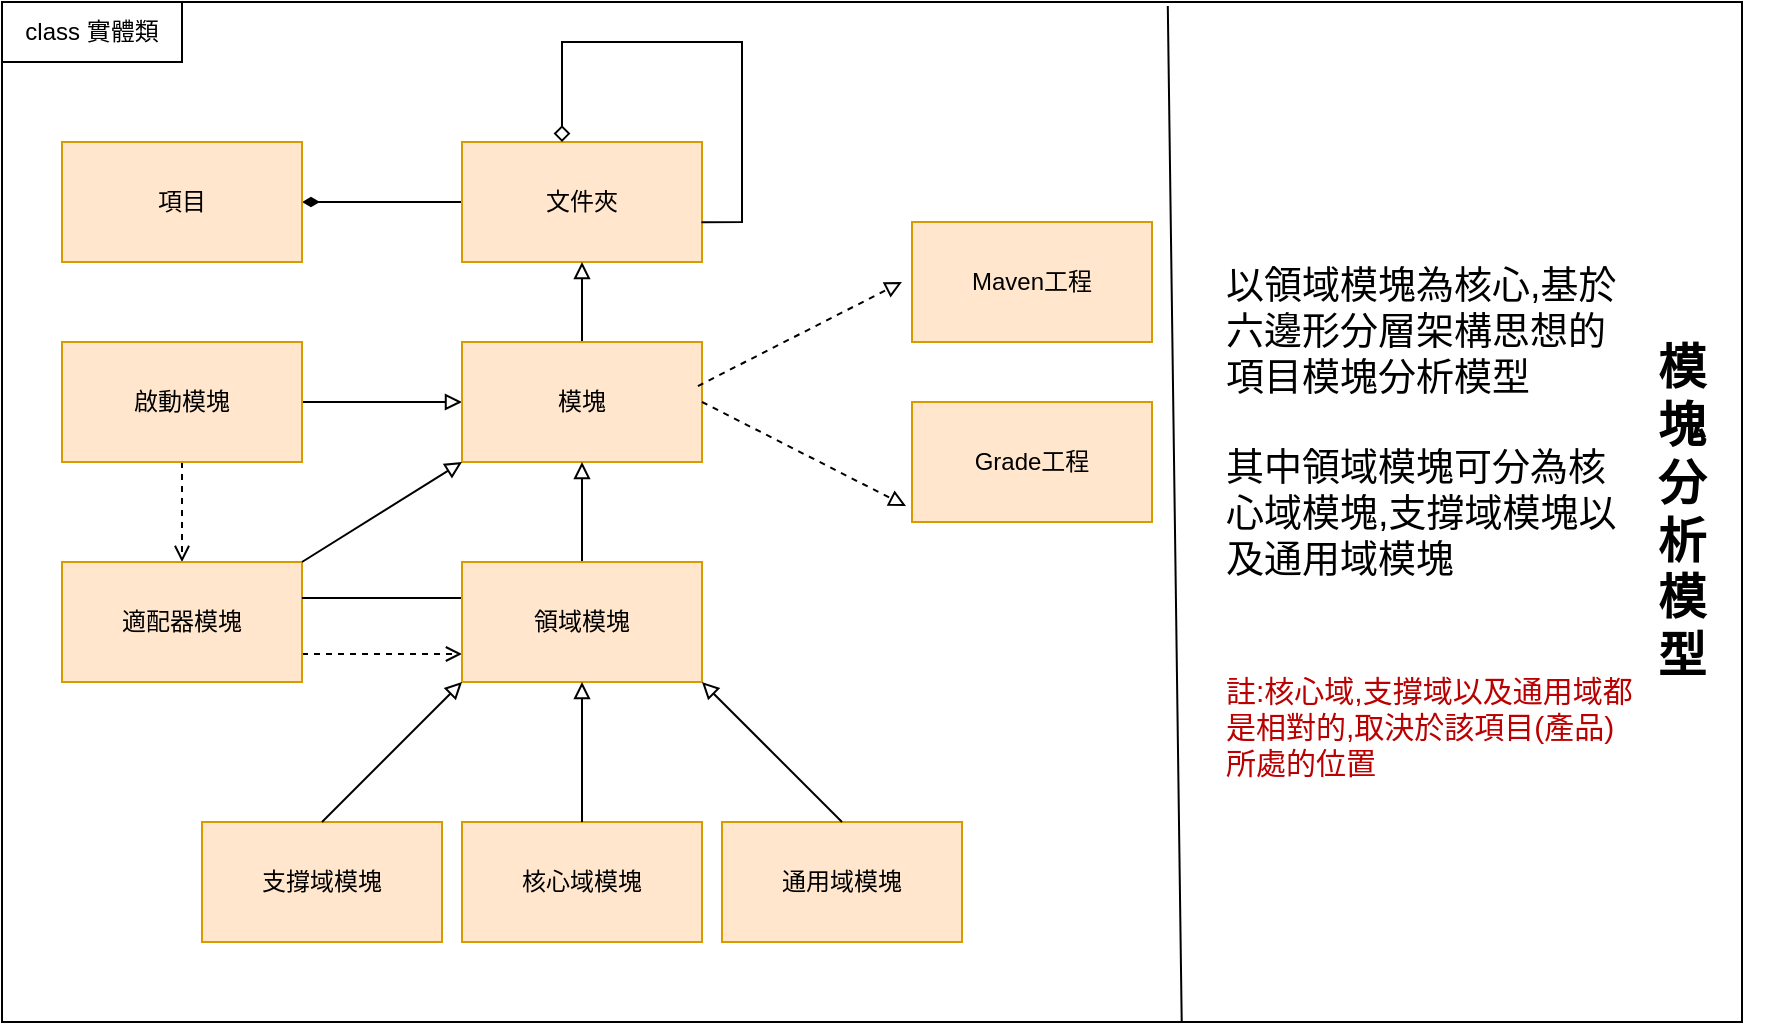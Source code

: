 <mxfile version="26.0.3">
  <diagram name="第 1 页" id="wMiKD-tkxedJafJECGsB">
    <mxGraphModel grid="1" page="1" gridSize="10" guides="1" tooltips="1" connect="1" arrows="1" fold="1" pageScale="1" pageWidth="1169" pageHeight="827" math="0" shadow="0">
      <root>
        <mxCell id="0" />
        <mxCell id="1" parent="0" />
        <mxCell id="mq5QeWJbAFbcRvdoAER3-1" value="" style="rounded=0;whiteSpace=wrap;html=1;" vertex="1" parent="1">
          <mxGeometry x="10" y="10" width="870" height="510" as="geometry" />
        </mxCell>
        <mxCell id="mq5QeWJbAFbcRvdoAER3-2" value="class 實體類" style="rounded=0;whiteSpace=wrap;html=1;" vertex="1" parent="1">
          <mxGeometry x="10" y="10" width="90" height="30" as="geometry" />
        </mxCell>
        <mxCell id="mq5QeWJbAFbcRvdoAER3-14" value="" style="edgeStyle=orthogonalEdgeStyle;rounded=0;orthogonalLoop=1;jettySize=auto;html=1;endArrow=none;endFill=0;startArrow=diamondThin;startFill=1;" edge="1" parent="1" source="mq5QeWJbAFbcRvdoAER3-3" target="mq5QeWJbAFbcRvdoAER3-6">
          <mxGeometry relative="1" as="geometry" />
        </mxCell>
        <mxCell id="mq5QeWJbAFbcRvdoAER3-3" value="項目" style="rounded=0;whiteSpace=wrap;html=1;fillColor=#ffe6cc;strokeColor=#d79b00;" vertex="1" parent="1">
          <mxGeometry x="40" y="80" width="120" height="60" as="geometry" />
        </mxCell>
        <mxCell id="mq5QeWJbAFbcRvdoAER3-15" value="" style="edgeStyle=orthogonalEdgeStyle;rounded=0;orthogonalLoop=1;jettySize=auto;html=1;endArrow=block;endFill=0;" edge="1" parent="1" source="mq5QeWJbAFbcRvdoAER3-4" target="mq5QeWJbAFbcRvdoAER3-7">
          <mxGeometry relative="1" as="geometry" />
        </mxCell>
        <mxCell id="mq5QeWJbAFbcRvdoAER3-16" value="" style="edgeStyle=orthogonalEdgeStyle;rounded=0;orthogonalLoop=1;jettySize=auto;html=1;endArrow=open;endFill=0;dashed=1;" edge="1" parent="1" source="mq5QeWJbAFbcRvdoAER3-4" target="mq5QeWJbAFbcRvdoAER3-5">
          <mxGeometry relative="1" as="geometry" />
        </mxCell>
        <mxCell id="mq5QeWJbAFbcRvdoAER3-4" value="啟動模塊" style="rounded=0;whiteSpace=wrap;html=1;fillColor=#ffe6cc;strokeColor=#d79b00;" vertex="1" parent="1">
          <mxGeometry x="40" y="180" width="120" height="60" as="geometry" />
        </mxCell>
        <mxCell id="mq5QeWJbAFbcRvdoAER3-17" value="" style="edgeStyle=orthogonalEdgeStyle;rounded=0;orthogonalLoop=1;jettySize=auto;html=1;endArrow=open;endFill=0;dashed=1;" edge="1" parent="1">
          <mxGeometry relative="1" as="geometry">
            <mxPoint x="160" y="336" as="sourcePoint" />
            <mxPoint x="240" y="336" as="targetPoint" />
          </mxGeometry>
        </mxCell>
        <mxCell id="mq5QeWJbAFbcRvdoAER3-5" value="適配器模塊" style="rounded=0;whiteSpace=wrap;html=1;fillColor=#ffe6cc;strokeColor=#d79b00;" vertex="1" parent="1">
          <mxGeometry x="40" y="290" width="120" height="60" as="geometry" />
        </mxCell>
        <mxCell id="mq5QeWJbAFbcRvdoAER3-6" value="文件夾" style="rounded=0;whiteSpace=wrap;html=1;fillColor=#ffe6cc;strokeColor=#d79b00;" vertex="1" parent="1">
          <mxGeometry x="240" y="80" width="120" height="60" as="geometry" />
        </mxCell>
        <mxCell id="mq5QeWJbAFbcRvdoAER3-32" value="" style="edgeStyle=orthogonalEdgeStyle;rounded=0;orthogonalLoop=1;jettySize=auto;html=1;endArrow=block;endFill=0;" edge="1" parent="1" source="mq5QeWJbAFbcRvdoAER3-7" target="mq5QeWJbAFbcRvdoAER3-6">
          <mxGeometry relative="1" as="geometry" />
        </mxCell>
        <mxCell id="mq5QeWJbAFbcRvdoAER3-7" value="模塊" style="rounded=0;whiteSpace=wrap;html=1;fillColor=#ffe6cc;strokeColor=#d79b00;" vertex="1" parent="1">
          <mxGeometry x="240" y="180" width="120" height="60" as="geometry" />
        </mxCell>
        <mxCell id="mq5QeWJbAFbcRvdoAER3-18" value="" style="edgeStyle=orthogonalEdgeStyle;rounded=0;orthogonalLoop=1;jettySize=auto;html=1;endArrow=none;endFill=0;" edge="1" parent="1">
          <mxGeometry relative="1" as="geometry">
            <mxPoint x="240" y="308" as="sourcePoint" />
            <mxPoint x="160" y="308" as="targetPoint" />
          </mxGeometry>
        </mxCell>
        <mxCell id="mq5QeWJbAFbcRvdoAER3-33" value="" style="edgeStyle=orthogonalEdgeStyle;rounded=0;orthogonalLoop=1;jettySize=auto;html=1;endArrow=block;endFill=0;" edge="1" parent="1" source="mq5QeWJbAFbcRvdoAER3-8" target="mq5QeWJbAFbcRvdoAER3-7">
          <mxGeometry relative="1" as="geometry" />
        </mxCell>
        <mxCell id="mq5QeWJbAFbcRvdoAER3-8" value="領域模塊" style="rounded=0;whiteSpace=wrap;html=1;fillColor=#ffe6cc;strokeColor=#d79b00;" vertex="1" parent="1">
          <mxGeometry x="240" y="290" width="120" height="60" as="geometry" />
        </mxCell>
        <mxCell id="mq5QeWJbAFbcRvdoAER3-9" value="支撐域模塊" style="rounded=0;whiteSpace=wrap;html=1;fillColor=#ffe6cc;strokeColor=#d79b00;" vertex="1" parent="1">
          <mxGeometry x="110" y="420" width="120" height="60" as="geometry" />
        </mxCell>
        <mxCell id="mq5QeWJbAFbcRvdoAER3-10" value="核心域模塊" style="rounded=0;whiteSpace=wrap;html=1;fillColor=#ffe6cc;strokeColor=#d79b00;" vertex="1" parent="1">
          <mxGeometry x="240" y="420" width="120" height="60" as="geometry" />
        </mxCell>
        <mxCell id="mq5QeWJbAFbcRvdoAER3-11" value="通用域模塊" style="rounded=0;whiteSpace=wrap;html=1;fillColor=#ffe6cc;strokeColor=#d79b00;" vertex="1" parent="1">
          <mxGeometry x="370" y="420" width="120" height="60" as="geometry" />
        </mxCell>
        <mxCell id="mq5QeWJbAFbcRvdoAER3-12" value="Grade工程" style="rounded=0;whiteSpace=wrap;html=1;fillColor=#ffe6cc;strokeColor=#d79b00;" vertex="1" parent="1">
          <mxGeometry x="465" y="210" width="120" height="60" as="geometry" />
        </mxCell>
        <mxCell id="mq5QeWJbAFbcRvdoAER3-13" value="Maven工程" style="rounded=0;whiteSpace=wrap;html=1;fillColor=#ffe6cc;strokeColor=#d79b00;" vertex="1" parent="1">
          <mxGeometry x="465" y="120" width="120" height="60" as="geometry" />
        </mxCell>
        <mxCell id="mq5QeWJbAFbcRvdoAER3-21" value="" style="endArrow=block;html=1;rounded=0;exitX=1;exitY=0;exitDx=0;exitDy=0;endFill=0;" edge="1" parent="1" source="mq5QeWJbAFbcRvdoAER3-5">
          <mxGeometry width="50" height="50" relative="1" as="geometry">
            <mxPoint x="190" y="290" as="sourcePoint" />
            <mxPoint x="240" y="240" as="targetPoint" />
          </mxGeometry>
        </mxCell>
        <mxCell id="mq5QeWJbAFbcRvdoAER3-26" value="" style="endArrow=block;html=1;rounded=0;exitX=0.983;exitY=0.367;exitDx=0;exitDy=0;exitPerimeter=0;dashed=1;endFill=0;" edge="1" parent="1" source="mq5QeWJbAFbcRvdoAER3-7">
          <mxGeometry width="50" height="50" relative="1" as="geometry">
            <mxPoint x="410" y="200" as="sourcePoint" />
            <mxPoint x="460" y="150" as="targetPoint" />
          </mxGeometry>
        </mxCell>
        <mxCell id="mq5QeWJbAFbcRvdoAER3-27" value="" style="endArrow=block;html=1;rounded=0;exitX=0.983;exitY=0.367;exitDx=0;exitDy=0;exitPerimeter=0;endFill=0;dashed=1;" edge="1" parent="1">
          <mxGeometry width="50" height="50" relative="1" as="geometry">
            <mxPoint x="360" y="210" as="sourcePoint" />
            <mxPoint x="462" y="262" as="targetPoint" />
          </mxGeometry>
        </mxCell>
        <mxCell id="mq5QeWJbAFbcRvdoAER3-28" value="" style="endArrow=block;html=1;rounded=0;exitX=0.5;exitY=0;exitDx=0;exitDy=0;endFill=0;" edge="1" parent="1" source="mq5QeWJbAFbcRvdoAER3-9">
          <mxGeometry width="50" height="50" relative="1" as="geometry">
            <mxPoint x="190" y="400" as="sourcePoint" />
            <mxPoint x="240" y="350" as="targetPoint" />
          </mxGeometry>
        </mxCell>
        <mxCell id="mq5QeWJbAFbcRvdoAER3-29" value="" style="endArrow=block;html=1;rounded=0;exitX=0.5;exitY=0;exitDx=0;exitDy=0;endFill=0;" edge="1" parent="1" source="mq5QeWJbAFbcRvdoAER3-10">
          <mxGeometry width="50" height="50" relative="1" as="geometry">
            <mxPoint x="250" y="400" as="sourcePoint" />
            <mxPoint x="300" y="350" as="targetPoint" />
          </mxGeometry>
        </mxCell>
        <mxCell id="mq5QeWJbAFbcRvdoAER3-30" value="" style="endArrow=block;html=1;rounded=0;exitX=0.5;exitY=0;exitDx=0;exitDy=0;endFill=0;" edge="1" parent="1" source="mq5QeWJbAFbcRvdoAER3-11">
          <mxGeometry width="50" height="50" relative="1" as="geometry">
            <mxPoint x="310" y="400" as="sourcePoint" />
            <mxPoint x="360" y="350" as="targetPoint" />
          </mxGeometry>
        </mxCell>
        <mxCell id="mq5QeWJbAFbcRvdoAER3-31" value="" style="endArrow=none;html=1;rounded=0;entryX=0.402;entryY=0.216;entryDx=0;entryDy=0;entryPerimeter=0;startArrow=diamond;startFill=0;endFill=0;" edge="1" parent="1" target="mq5QeWJbAFbcRvdoAER3-1">
          <mxGeometry width="50" height="50" relative="1" as="geometry">
            <mxPoint x="290" y="80" as="sourcePoint" />
            <mxPoint x="340" y="30" as="targetPoint" />
            <Array as="points">
              <mxPoint x="290" y="30" />
              <mxPoint x="380" y="30" />
              <mxPoint x="380" y="120" />
            </Array>
          </mxGeometry>
        </mxCell>
        <mxCell id="mq5QeWJbAFbcRvdoAER3-34" value="" style="endArrow=none;html=1;rounded=0;entryX=0.67;entryY=0.004;entryDx=0;entryDy=0;entryPerimeter=0;exitX=0.678;exitY=1;exitDx=0;exitDy=0;exitPerimeter=0;" edge="1" parent="1" source="mq5QeWJbAFbcRvdoAER3-1" target="mq5QeWJbAFbcRvdoAER3-1">
          <mxGeometry width="50" height="50" relative="1" as="geometry">
            <mxPoint x="640" y="180" as="sourcePoint" />
            <mxPoint x="690" y="130" as="targetPoint" />
          </mxGeometry>
        </mxCell>
        <mxCell id="mq5QeWJbAFbcRvdoAER3-35" value="&lt;font style=&quot;font-size: 19px;&quot;&gt;以領域模塊為核心,基於六邊形分層架構思想的項目模塊分析模型&lt;/font&gt;&lt;div&gt;&lt;span style=&quot;font-size: 19px;&quot;&gt;&lt;br&gt;&lt;/span&gt;&lt;div&gt;&lt;font style=&quot;font-size: 19px;&quot;&gt;其中領域模塊可分為核心域模塊,支撐域模塊以及通用域模塊&lt;/font&gt;&lt;/div&gt;&lt;/div&gt;&lt;div&gt;&lt;font style=&quot;font-size: 19px;&quot;&gt;&lt;br&gt;&lt;/font&gt;&lt;/div&gt;&lt;div&gt;&lt;font style=&quot;font-size: 19px;&quot;&gt;&lt;br&gt;&lt;/font&gt;&lt;/div&gt;&lt;div&gt;&lt;font style=&quot;font-size: 15px;&quot; color=&quot;#ba0000&quot;&gt;註:核心域,支撐域以及通用域都是相對的,取決於該項目(產品)所處的位置&lt;/font&gt;&lt;/div&gt;" style="text;html=1;align=left;verticalAlign=middle;whiteSpace=wrap;rounded=0;" vertex="1" parent="1">
          <mxGeometry x="620" y="90" width="210" height="360" as="geometry" />
        </mxCell>
        <mxCell id="mq5QeWJbAFbcRvdoAER3-36" value="模&lt;div&gt;塊&lt;/div&gt;&lt;div&gt;分&lt;/div&gt;&lt;div&gt;析&lt;/div&gt;&lt;div&gt;模&lt;div&gt;&lt;div&gt;型&lt;/div&gt;&lt;/div&gt;&lt;/div&gt;" style="text;strokeColor=none;fillColor=none;html=1;fontSize=24;fontStyle=1;verticalAlign=middle;align=center;whiteSpace=wrap;" vertex="1" parent="1">
          <mxGeometry x="800" y="245" width="100" height="40" as="geometry" />
        </mxCell>
      </root>
    </mxGraphModel>
  </diagram>
</mxfile>
